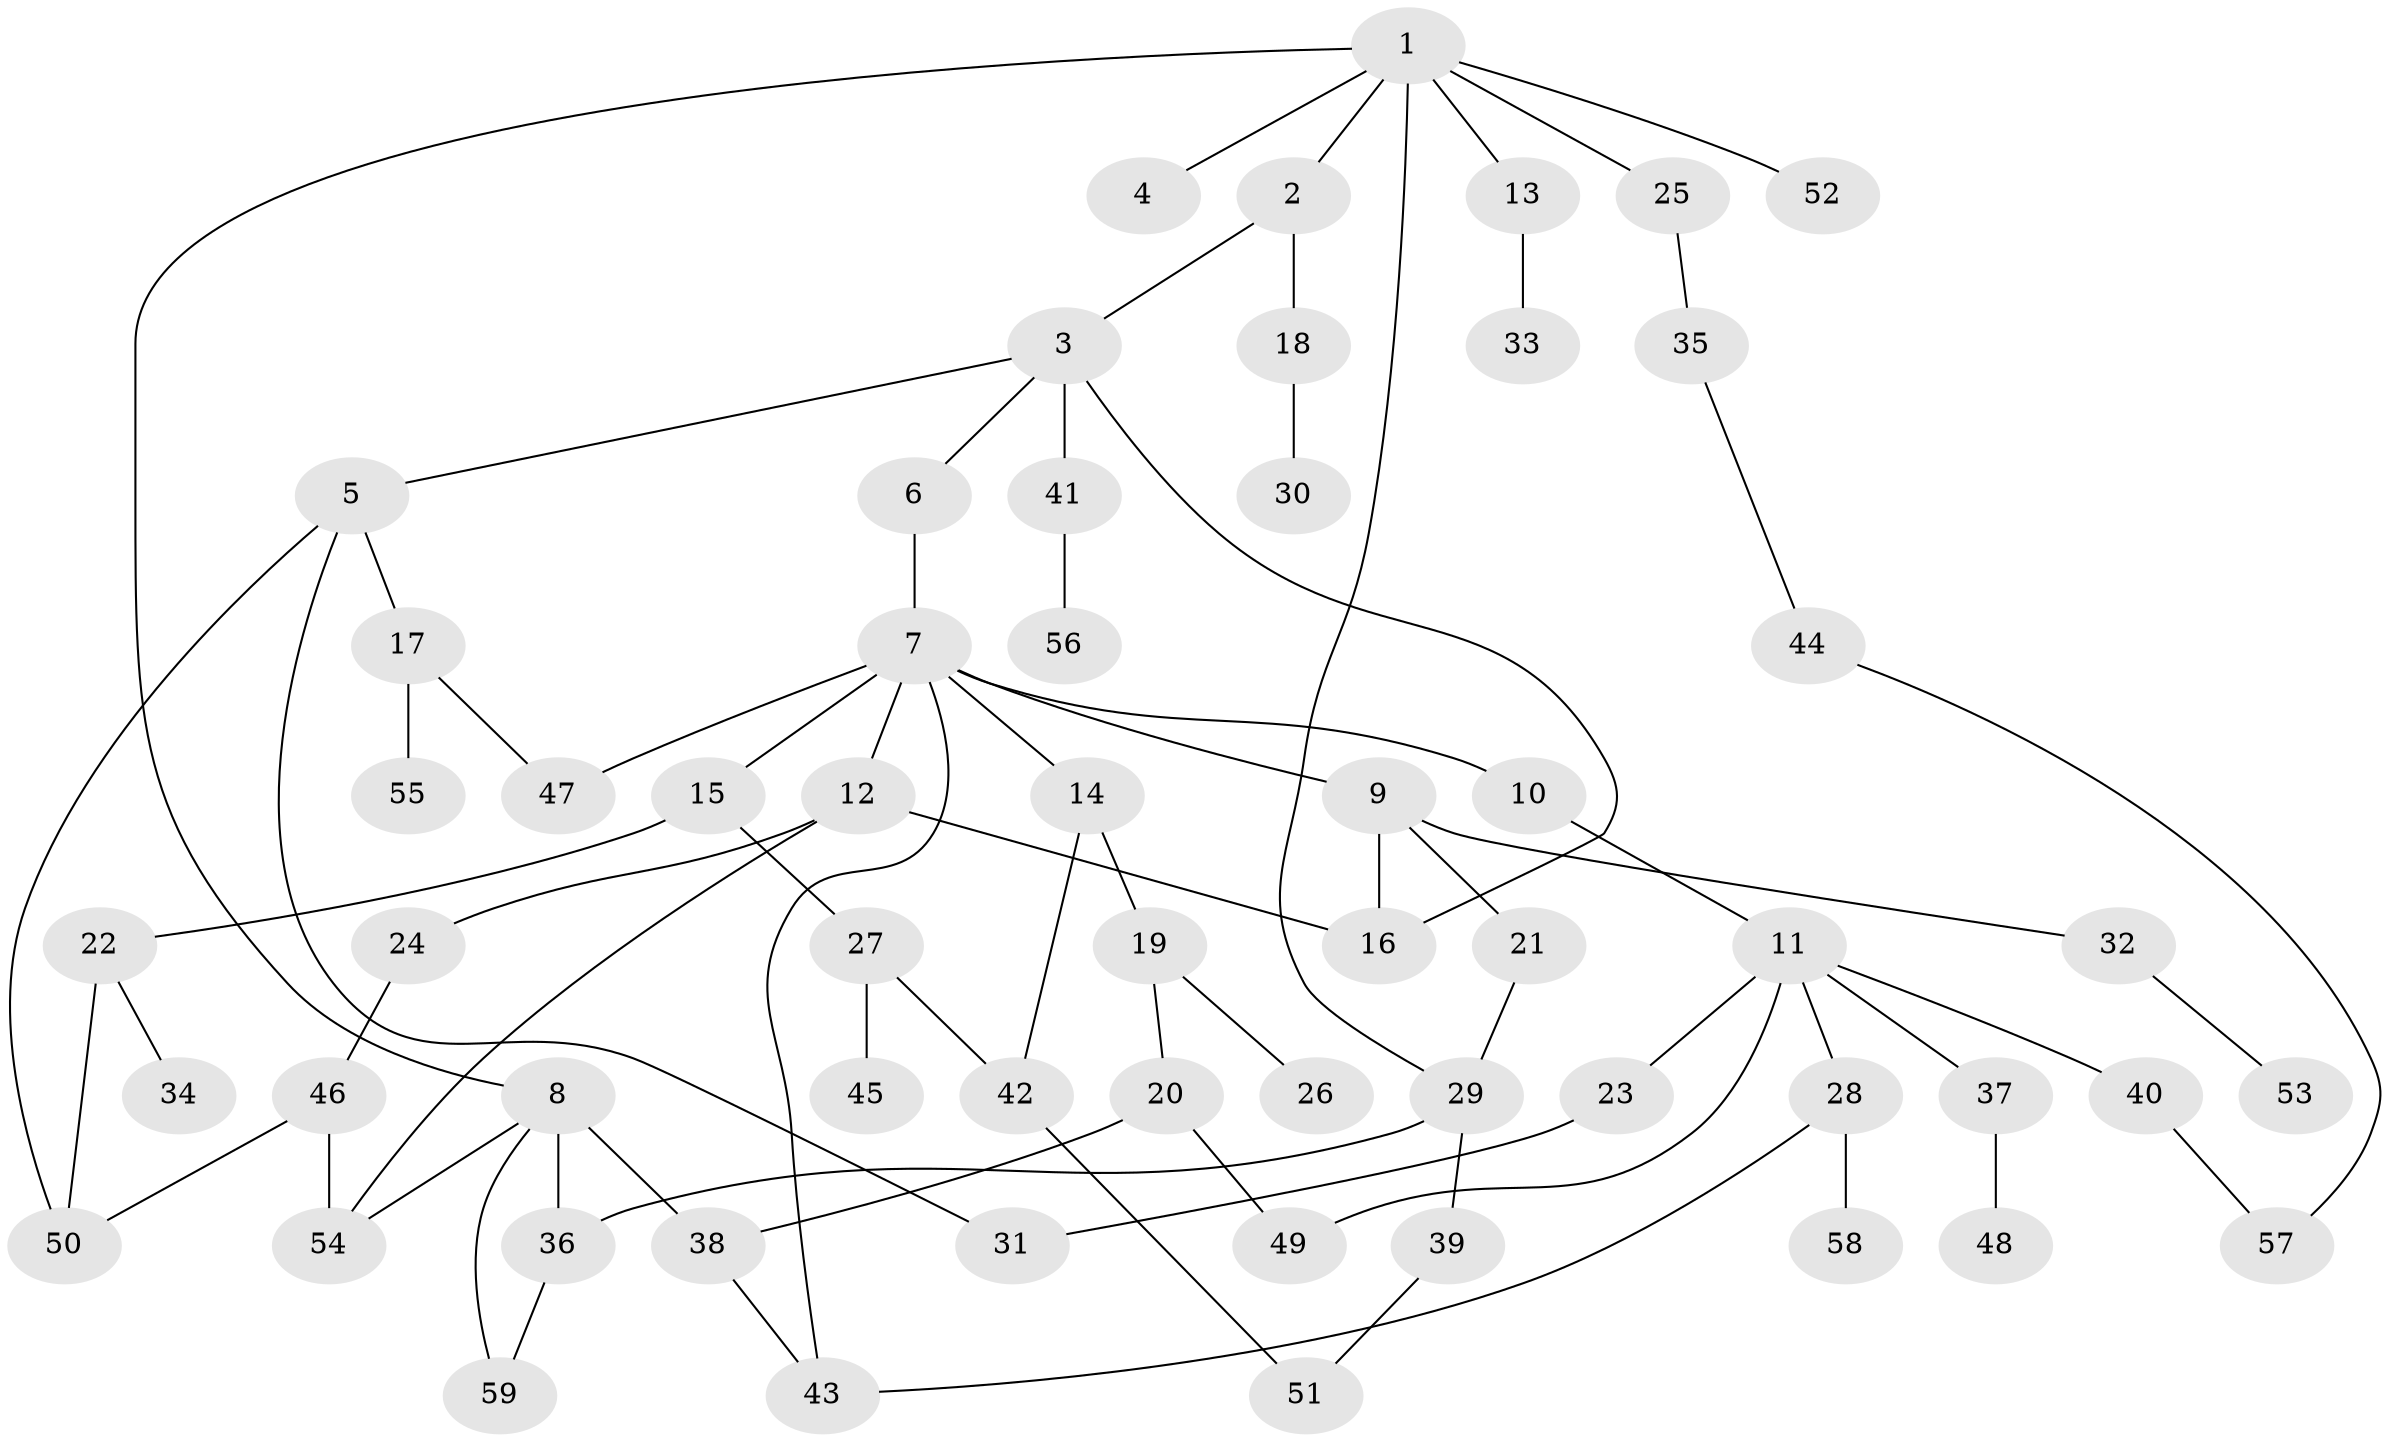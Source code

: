 // Generated by graph-tools (version 1.1) at 2025/01/03/09/25 03:01:07]
// undirected, 59 vertices, 76 edges
graph export_dot {
graph [start="1"]
  node [color=gray90,style=filled];
  1;
  2;
  3;
  4;
  5;
  6;
  7;
  8;
  9;
  10;
  11;
  12;
  13;
  14;
  15;
  16;
  17;
  18;
  19;
  20;
  21;
  22;
  23;
  24;
  25;
  26;
  27;
  28;
  29;
  30;
  31;
  32;
  33;
  34;
  35;
  36;
  37;
  38;
  39;
  40;
  41;
  42;
  43;
  44;
  45;
  46;
  47;
  48;
  49;
  50;
  51;
  52;
  53;
  54;
  55;
  56;
  57;
  58;
  59;
  1 -- 2;
  1 -- 4;
  1 -- 8;
  1 -- 13;
  1 -- 25;
  1 -- 29;
  1 -- 52;
  2 -- 3;
  2 -- 18;
  3 -- 5;
  3 -- 6;
  3 -- 41;
  3 -- 16;
  5 -- 17;
  5 -- 31;
  5 -- 50;
  6 -- 7;
  7 -- 9;
  7 -- 10;
  7 -- 12;
  7 -- 14;
  7 -- 15;
  7 -- 47;
  7 -- 43;
  8 -- 38;
  8 -- 54;
  8 -- 59;
  8 -- 36;
  9 -- 21;
  9 -- 32;
  9 -- 16;
  10 -- 11;
  11 -- 23;
  11 -- 28;
  11 -- 37;
  11 -- 40;
  11 -- 49;
  12 -- 16;
  12 -- 24;
  12 -- 54;
  13 -- 33;
  14 -- 19;
  14 -- 42;
  15 -- 22;
  15 -- 27;
  17 -- 55;
  17 -- 47;
  18 -- 30;
  19 -- 20;
  19 -- 26;
  20 -- 38;
  20 -- 49;
  21 -- 29;
  22 -- 34;
  22 -- 50;
  23 -- 31;
  24 -- 46;
  25 -- 35;
  27 -- 45;
  27 -- 42;
  28 -- 43;
  28 -- 58;
  29 -- 36;
  29 -- 39;
  32 -- 53;
  35 -- 44;
  36 -- 59;
  37 -- 48;
  38 -- 43;
  39 -- 51;
  40 -- 57;
  41 -- 56;
  42 -- 51;
  44 -- 57;
  46 -- 50;
  46 -- 54;
}
